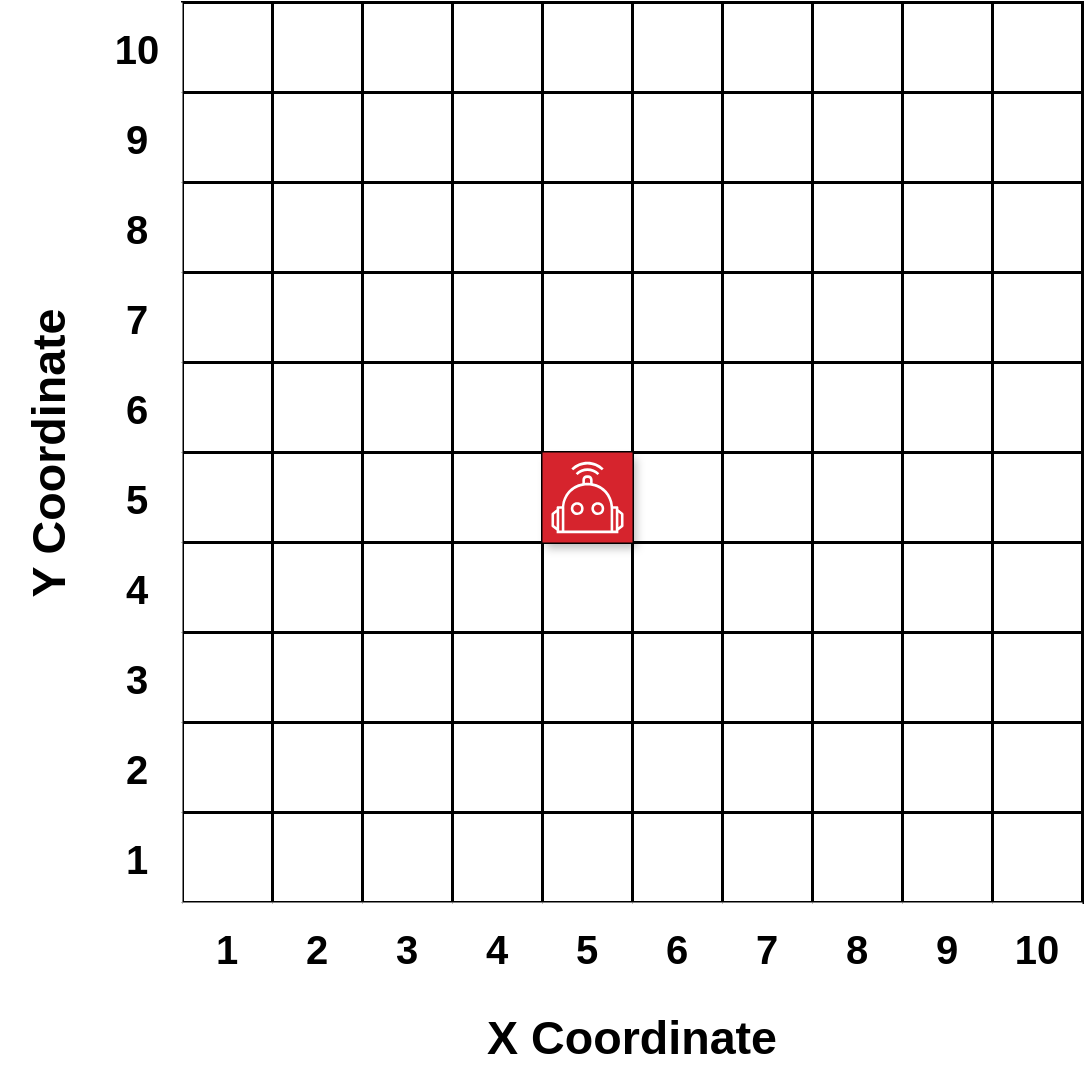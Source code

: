 <?xml version="1.0" encoding="UTF-8"?><mxfile type="Lucidchart-Import" version="17.1.4"><diagram name="Page 1" id="0"><mxGraphModel page="1" pageWidth="1020" pageHeight="1320" grid="1" gridSize="15"><root><mxCell id="0"/><mxCell id="1" parent="0"/><UserObject label="" lucidchartObjectId="P-uQBejS83DT" id="2"><mxCell style="html=1;overflow=block;blockSpacing=1;whiteSpace=wrap;fontSize=13;spacing=3.8;strokeOpacity=100;strokeWidth=1.5;" vertex="1" parent="1"><mxGeometry x="405" y="375" width="45" height="45" as="geometry"/></mxCell></UserObject><UserObject label="" lucidchartObjectId="X-uQfVMB0GnC" id="3"><mxCell style="html=1;overflow=block;blockSpacing=1;whiteSpace=wrap;fontSize=13;spacing=3.8;strokeOpacity=100;strokeWidth=1.5;" vertex="1" parent="1"><mxGeometry x="450" y="375" width="45" height="45" as="geometry"/></mxCell></UserObject><UserObject label="" lucidchartObjectId="Z-uQQnLvhKef" id="4"><mxCell style="html=1;overflow=block;blockSpacing=1;whiteSpace=wrap;fontSize=13;spacing=3.8;strokeOpacity=100;strokeWidth=1.5;" vertex="1" parent="1"><mxGeometry x="495" y="375" width="45" height="45" as="geometry"/></mxCell></UserObject><UserObject label="" lucidchartObjectId="1-uQeoPljiId" id="5"><mxCell style="html=1;overflow=block;blockSpacing=1;whiteSpace=wrap;fontSize=13;spacing=3.8;strokeOpacity=100;strokeWidth=1.5;" vertex="1" parent="1"><mxGeometry x="540" y="375" width="45" height="45" as="geometry"/></mxCell></UserObject><UserObject label="" lucidchartObjectId="3-uQsvAP2Rc6" id="6"><mxCell style="html=1;overflow=block;blockSpacing=1;whiteSpace=wrap;fontSize=13;spacing=3.8;strokeOpacity=100;strokeWidth=1.5;" vertex="1" parent="1"><mxGeometry x="585" y="375" width="45" height="45" as="geometry"/></mxCell></UserObject><UserObject label="" lucidchartObjectId=".-uQCluaXE66" id="7"><mxCell style="html=1;overflow=block;blockSpacing=1;whiteSpace=wrap;fontSize=13;spacing=3.8;strokeOpacity=100;strokeWidth=1.5;" vertex="1" parent="1"><mxGeometry x="630" y="375" width="45" height="45" as="geometry"/></mxCell></UserObject><UserObject label="" lucidchartObjectId=".-uQXAEeQRb_" id="8"><mxCell style="html=1;overflow=block;blockSpacing=1;whiteSpace=wrap;fontSize=13;spacing=3.8;strokeOpacity=100;strokeWidth=1.5;" vertex="1" parent="1"><mxGeometry x="675" y="375" width="45" height="45" as="geometry"/></mxCell></UserObject><UserObject label="" lucidchartObjectId=".-uQE_E9eHIG" id="9"><mxCell style="html=1;overflow=block;blockSpacing=1;whiteSpace=wrap;fontSize=13;spacing=3.8;strokeOpacity=100;strokeWidth=1.5;" vertex="1" parent="1"><mxGeometry x="720" y="375" width="45" height="45" as="geometry"/></mxCell></UserObject><UserObject label="" lucidchartObjectId=".-uQg2MUAhKs" id="10"><mxCell style="html=1;overflow=block;blockSpacing=1;whiteSpace=wrap;fontSize=13;spacing=3.8;strokeOpacity=100;strokeWidth=1.5;" vertex="1" parent="1"><mxGeometry x="765" y="375" width="45" height="45" as="geometry"/></mxCell></UserObject><UserObject label="" lucidchartObjectId=".-uQvHUHTJSk" id="11"><mxCell style="html=1;overflow=block;blockSpacing=1;whiteSpace=wrap;fontSize=13;spacing=3.8;strokeOpacity=100;strokeWidth=1.5;" vertex="1" parent="1"><mxGeometry x="810" y="375" width="45" height="45" as="geometry"/></mxCell></UserObject><UserObject label="" lucidchartObjectId="b_uQmYfJw2Sm" id="12"><mxCell style="html=1;overflow=block;blockSpacing=1;whiteSpace=wrap;fontSize=13;spacing=3.8;strokeOpacity=100;strokeWidth=1.5;" vertex="1" parent="1"><mxGeometry x="405" y="330" width="45" height="45" as="geometry"/></mxCell></UserObject><UserObject label="" lucidchartObjectId="b_uQbW32p_V1" id="13"><mxCell style="html=1;overflow=block;blockSpacing=1;whiteSpace=wrap;fontSize=13;spacing=3.8;strokeOpacity=100;strokeWidth=1.5;" vertex="1" parent="1"><mxGeometry x="450" y="330" width="45" height="45" as="geometry"/></mxCell></UserObject><UserObject label="" lucidchartObjectId="b_uQmKtz3~Qh" id="14"><mxCell style="html=1;overflow=block;blockSpacing=1;whiteSpace=wrap;fontSize=13;spacing=3.8;strokeOpacity=100;strokeWidth=1.5;" vertex="1" parent="1"><mxGeometry x="495" y="330" width="45" height="45" as="geometry"/></mxCell></UserObject><UserObject label="" lucidchartObjectId="b_uQC01rrK9K" id="15"><mxCell style="html=1;overflow=block;blockSpacing=1;whiteSpace=wrap;fontSize=13;spacing=3.8;strokeOpacity=100;strokeWidth=1.5;" vertex="1" parent="1"><mxGeometry x="540" y="330" width="45" height="45" as="geometry"/></mxCell></UserObject><UserObject label="" lucidchartObjectId="b_uQ5tl4kZHR" id="16"><mxCell style="html=1;overflow=block;blockSpacing=1;whiteSpace=wrap;fontSize=13;spacing=3.8;strokeOpacity=100;strokeWidth=1.5;" vertex="1" parent="1"><mxGeometry x="585" y="330" width="45" height="45" as="geometry"/></mxCell></UserObject><UserObject label="" lucidchartObjectId="b_uQyoUjWxx-" id="17"><mxCell style="html=1;overflow=block;blockSpacing=1;whiteSpace=wrap;fontSize=13;spacing=3.8;strokeOpacity=100;strokeWidth=1.5;" vertex="1" parent="1"><mxGeometry x="630" y="330" width="45" height="45" as="geometry"/></mxCell></UserObject><UserObject label="" lucidchartObjectId="b_uQQ3bQevkE" id="18"><mxCell style="html=1;overflow=block;blockSpacing=1;whiteSpace=wrap;fontSize=13;spacing=3.8;strokeOpacity=100;strokeWidth=1.5;" vertex="1" parent="1"><mxGeometry x="675" y="330" width="45" height="45" as="geometry"/></mxCell></UserObject><UserObject label="" lucidchartObjectId="b_uQ-SggikQ7" id="19"><mxCell style="html=1;overflow=block;blockSpacing=1;whiteSpace=wrap;fontSize=13;spacing=3.8;strokeOpacity=100;strokeWidth=1.5;" vertex="1" parent="1"><mxGeometry x="720" y="330" width="45" height="45" as="geometry"/></mxCell></UserObject><UserObject label="" lucidchartObjectId="b_uQKvgB_e8a" id="20"><mxCell style="html=1;overflow=block;blockSpacing=1;whiteSpace=wrap;fontSize=13;spacing=3.8;strokeOpacity=100;strokeWidth=1.5;" vertex="1" parent="1"><mxGeometry x="765" y="330" width="45" height="45" as="geometry"/></mxCell></UserObject><UserObject label="" lucidchartObjectId="b_uQaUpIcw8a" id="21"><mxCell style="html=1;overflow=block;blockSpacing=1;whiteSpace=wrap;fontSize=13;spacing=3.8;strokeOpacity=100;strokeWidth=1.5;" vertex="1" parent="1"><mxGeometry x="810" y="330" width="45" height="45" as="geometry"/></mxCell></UserObject><UserObject label="" lucidchartObjectId="l_uQQKbpxgho" id="22"><mxCell style="html=1;overflow=block;blockSpacing=1;whiteSpace=wrap;fontSize=13;spacing=3.8;strokeOpacity=100;strokeWidth=1.5;" vertex="1" parent="1"><mxGeometry x="405" y="285" width="45" height="45" as="geometry"/></mxCell></UserObject><UserObject label="" lucidchartObjectId="l_uQn2FJyHFE" id="23"><mxCell style="html=1;overflow=block;blockSpacing=1;whiteSpace=wrap;fontSize=13;spacing=3.8;strokeOpacity=100;strokeWidth=1.5;" vertex="1" parent="1"><mxGeometry x="450" y="285" width="45" height="45" as="geometry"/></mxCell></UserObject><UserObject label="" lucidchartObjectId="l_uQ1Wkq9eKk" id="24"><mxCell style="html=1;overflow=block;blockSpacing=1;whiteSpace=wrap;fontSize=13;spacing=3.8;strokeOpacity=100;strokeWidth=1.5;" vertex="1" parent="1"><mxGeometry x="495" y="285" width="45" height="45" as="geometry"/></mxCell></UserObject><UserObject label="" lucidchartObjectId="l_uQTd-HFXBZ" id="25"><mxCell style="html=1;overflow=block;blockSpacing=1;whiteSpace=wrap;fontSize=13;spacing=3.8;strokeOpacity=100;strokeWidth=1.5;" vertex="1" parent="1"><mxGeometry x="540" y="285" width="45" height="45" as="geometry"/></mxCell></UserObject><UserObject label="" lucidchartObjectId="l_uQ3chG6q8f" id="26"><mxCell style="html=1;overflow=block;blockSpacing=1;whiteSpace=wrap;fontSize=13;spacing=3.8;strokeOpacity=100;strokeWidth=1.5;" vertex="1" parent="1"><mxGeometry x="585" y="285" width="45" height="45" as="geometry"/></mxCell></UserObject><UserObject label="" lucidchartObjectId="l_uQMUktvp98" id="27"><mxCell style="html=1;overflow=block;blockSpacing=1;whiteSpace=wrap;fontSize=13;spacing=3.8;strokeOpacity=100;strokeWidth=1.5;" vertex="1" parent="1"><mxGeometry x="630" y="285" width="45" height="45" as="geometry"/></mxCell></UserObject><UserObject label="" lucidchartObjectId="l_uQ1VeFdtBd" id="28"><mxCell style="html=1;overflow=block;blockSpacing=1;whiteSpace=wrap;fontSize=13;spacing=3.8;strokeOpacity=100;strokeWidth=1.5;" vertex="1" parent="1"><mxGeometry x="675" y="285" width="45" height="45" as="geometry"/></mxCell></UserObject><UserObject label="" lucidchartObjectId="l_uQ.UcbP73c" id="29"><mxCell style="html=1;overflow=block;blockSpacing=1;whiteSpace=wrap;fontSize=13;spacing=3.8;strokeOpacity=100;strokeWidth=1.5;" vertex="1" parent="1"><mxGeometry x="720" y="285" width="45" height="45" as="geometry"/></mxCell></UserObject><UserObject label="" lucidchartObjectId="l_uQu7b_To0J" id="30"><mxCell style="html=1;overflow=block;blockSpacing=1;whiteSpace=wrap;fontSize=13;spacing=3.8;strokeOpacity=100;strokeWidth=1.5;" vertex="1" parent="1"><mxGeometry x="765" y="285" width="45" height="45" as="geometry"/></mxCell></UserObject><UserObject label="" lucidchartObjectId="l_uQsYyaZaPi" id="31"><mxCell style="html=1;overflow=block;blockSpacing=1;whiteSpace=wrap;fontSize=13;spacing=3.8;strokeOpacity=100;strokeWidth=1.5;" vertex="1" parent="1"><mxGeometry x="810" y="285" width="45" height="45" as="geometry"/></mxCell></UserObject><UserObject label="" lucidchartObjectId="o_uQ2YcxW8zL" id="32"><mxCell style="html=1;overflow=block;blockSpacing=1;whiteSpace=wrap;fontSize=13;spacing=3.8;strokeOpacity=100;strokeWidth=1.5;" vertex="1" parent="1"><mxGeometry x="405" y="240" width="45" height="45" as="geometry"/></mxCell></UserObject><UserObject label="" lucidchartObjectId="o_uQ~Szi9KzC" id="33"><mxCell style="html=1;overflow=block;blockSpacing=1;whiteSpace=wrap;fontSize=13;spacing=3.8;strokeOpacity=100;strokeWidth=1.5;" vertex="1" parent="1"><mxGeometry x="450" y="240" width="45" height="45" as="geometry"/></mxCell></UserObject><UserObject label="" lucidchartObjectId="o_uQrUcMhg.b" id="34"><mxCell style="html=1;overflow=block;blockSpacing=1;whiteSpace=wrap;fontSize=13;spacing=3.8;strokeOpacity=100;strokeWidth=1.5;" vertex="1" parent="1"><mxGeometry x="495" y="240" width="45" height="45" as="geometry"/></mxCell></UserObject><UserObject label="" lucidchartObjectId="o_uQG9W422hK" id="35"><mxCell style="html=1;overflow=block;blockSpacing=1;whiteSpace=wrap;fontSize=13;spacing=3.8;strokeOpacity=100;strokeWidth=1.5;" vertex="1" parent="1"><mxGeometry x="540" y="240" width="45" height="45" as="geometry"/></mxCell></UserObject><UserObject label="" lucidchartObjectId="o_uQBLA0mlg." id="36"><mxCell style="html=1;overflow=block;blockSpacing=1;whiteSpace=wrap;fontSize=13;spacing=3.8;strokeOpacity=100;strokeWidth=1.5;" vertex="1" parent="1"><mxGeometry x="585" y="240" width="45" height="45" as="geometry"/></mxCell></UserObject><UserObject label="" lucidchartObjectId="o_uQH22RPBdT" id="37"><mxCell style="html=1;overflow=block;blockSpacing=1;whiteSpace=wrap;fontSize=13;spacing=3.8;strokeOpacity=100;strokeWidth=1.5;" vertex="1" parent="1"><mxGeometry x="630" y="240" width="45" height="45" as="geometry"/></mxCell></UserObject><UserObject label="" lucidchartObjectId="o_uQcD6RJTQR" id="38"><mxCell style="html=1;overflow=block;blockSpacing=1;whiteSpace=wrap;fontSize=13;spacing=3.8;strokeOpacity=100;strokeWidth=1.5;" vertex="1" parent="1"><mxGeometry x="675" y="240" width="45" height="45" as="geometry"/></mxCell></UserObject><UserObject label="" lucidchartObjectId="o_uQ1nvmn-Qg" id="39"><mxCell style="html=1;overflow=block;blockSpacing=1;whiteSpace=wrap;fontSize=13;spacing=3.8;strokeOpacity=100;strokeWidth=1.5;" vertex="1" parent="1"><mxGeometry x="720" y="240" width="45" height="45" as="geometry"/></mxCell></UserObject><UserObject label="" lucidchartObjectId="o_uQ0PluKzRl" id="40"><mxCell style="html=1;overflow=block;blockSpacing=1;whiteSpace=wrap;fontSize=13;spacing=3.8;strokeOpacity=100;strokeWidth=1.5;" vertex="1" parent="1"><mxGeometry x="765" y="240" width="45" height="45" as="geometry"/></mxCell></UserObject><UserObject label="" lucidchartObjectId="o_uQ8U80mChj" id="41"><mxCell style="html=1;overflow=block;blockSpacing=1;whiteSpace=wrap;fontSize=13;spacing=3.8;strokeOpacity=100;strokeWidth=1.5;" vertex="1" parent="1"><mxGeometry x="810" y="240" width="45" height="45" as="geometry"/></mxCell></UserObject><UserObject label="" lucidchartObjectId="r_uQyzFVhxIu" id="42"><mxCell style="html=1;overflow=block;blockSpacing=1;whiteSpace=wrap;fontSize=13;spacing=3.8;strokeOpacity=100;strokeWidth=1.5;" vertex="1" parent="1"><mxGeometry x="405" y="195" width="45" height="45" as="geometry"/></mxCell></UserObject><UserObject label="" lucidchartObjectId="r_uQ5FG6E_pm" id="43"><mxCell style="html=1;overflow=block;blockSpacing=1;whiteSpace=wrap;fontSize=13;spacing=3.8;strokeOpacity=100;strokeWidth=1.5;" vertex="1" parent="1"><mxGeometry x="450" y="195" width="45" height="45" as="geometry"/></mxCell></UserObject><UserObject label="" lucidchartObjectId="r_uQtIqkSAAu" id="44"><mxCell style="html=1;overflow=block;blockSpacing=1;whiteSpace=wrap;fontSize=13;spacing=3.8;strokeOpacity=100;strokeWidth=1.5;" vertex="1" parent="1"><mxGeometry x="495" y="195" width="45" height="45" as="geometry"/></mxCell></UserObject><UserObject label="" lucidchartObjectId="r_uQnqiI-WET" id="45"><mxCell style="html=1;overflow=block;blockSpacing=1;whiteSpace=wrap;fontSize=13;spacing=3.8;strokeOpacity=100;strokeWidth=1.5;" vertex="1" parent="1"><mxGeometry x="540" y="195" width="45" height="45" as="geometry"/></mxCell></UserObject><UserObject label="" lucidchartObjectId="r_uQ5.7HxgM3" id="46"><mxCell style="html=1;overflow=block;blockSpacing=1;whiteSpace=wrap;fontSize=13;spacing=3.8;strokeOpacity=100;strokeWidth=1.5;" vertex="1" parent="1"><mxGeometry x="585" y="195" width="45" height="45" as="geometry"/></mxCell></UserObject><UserObject label="" lucidchartObjectId="r_uQYr4mlaGn" id="47"><mxCell style="html=1;overflow=block;blockSpacing=1;whiteSpace=wrap;fontSize=13;spacing=3.8;strokeOpacity=100;strokeWidth=1.5;" vertex="1" parent="1"><mxGeometry x="630" y="195" width="45" height="45" as="geometry"/></mxCell></UserObject><UserObject label="" lucidchartObjectId="r_uQcL2Enr.v" id="48"><mxCell style="html=1;overflow=block;blockSpacing=1;whiteSpace=wrap;fontSize=13;spacing=3.8;strokeOpacity=100;strokeWidth=1.5;" vertex="1" parent="1"><mxGeometry x="675" y="195" width="45" height="45" as="geometry"/></mxCell></UserObject><UserObject label="" lucidchartObjectId="r_uQv-oLeUNh" id="49"><mxCell style="html=1;overflow=block;blockSpacing=1;whiteSpace=wrap;fontSize=13;spacing=3.8;strokeOpacity=100;strokeWidth=1.5;" vertex="1" parent="1"><mxGeometry x="720" y="195" width="45" height="45" as="geometry"/></mxCell></UserObject><UserObject label="" lucidchartObjectId="r_uQmjEJG.eI" id="50"><mxCell style="html=1;overflow=block;blockSpacing=1;whiteSpace=wrap;fontSize=13;spacing=3.8;strokeOpacity=100;strokeWidth=1.5;" vertex="1" parent="1"><mxGeometry x="765" y="195" width="45" height="45" as="geometry"/></mxCell></UserObject><UserObject label="" lucidchartObjectId="r_uQVeo-gt5v" id="51"><mxCell style="html=1;overflow=block;blockSpacing=1;whiteSpace=wrap;fontSize=13;spacing=3.8;strokeOpacity=100;strokeWidth=1.5;" vertex="1" parent="1"><mxGeometry x="810" y="195" width="45" height="45" as="geometry"/></mxCell></UserObject><UserObject label="" lucidchartObjectId="A_uQl9m_t3rU" id="52"><mxCell style="html=1;overflow=block;blockSpacing=1;whiteSpace=wrap;fontSize=13;spacing=3.8;strokeOpacity=100;strokeWidth=1.5;" vertex="1" parent="1"><mxGeometry x="405" y="600" width="45" height="45" as="geometry"/></mxCell></UserObject><UserObject label="" lucidchartObjectId="A_uQUMpqowV0" id="53"><mxCell style="html=1;overflow=block;blockSpacing=1;whiteSpace=wrap;fontSize=13;spacing=3.8;strokeOpacity=100;strokeWidth=1.5;" vertex="1" parent="1"><mxGeometry x="450" y="600" width="45" height="45" as="geometry"/></mxCell></UserObject><UserObject label="" lucidchartObjectId="A_uQ_Nb7VXMW" id="54"><mxCell style="html=1;overflow=block;blockSpacing=1;whiteSpace=wrap;fontSize=13;spacing=3.8;strokeOpacity=100;strokeWidth=1.5;" vertex="1" parent="1"><mxGeometry x="495" y="600" width="45" height="45" as="geometry"/></mxCell></UserObject><UserObject label="" lucidchartObjectId="A_uQ-g5.4AgZ" id="55"><mxCell style="html=1;overflow=block;blockSpacing=1;whiteSpace=wrap;fontSize=13;spacing=3.8;strokeOpacity=100;strokeWidth=1.5;" vertex="1" parent="1"><mxGeometry x="540" y="600" width="45" height="45" as="geometry"/></mxCell></UserObject><UserObject label="" lucidchartObjectId="A_uQIXbV4_ho" id="56"><mxCell style="html=1;overflow=block;blockSpacing=1;whiteSpace=wrap;fontSize=13;spacing=3.8;strokeOpacity=100;strokeWidth=1.5;" vertex="1" parent="1"><mxGeometry x="585" y="600" width="45" height="45" as="geometry"/></mxCell></UserObject><UserObject label="" lucidchartObjectId="A_uQrBDXRZt8" id="57"><mxCell style="html=1;overflow=block;blockSpacing=1;whiteSpace=wrap;fontSize=13;spacing=3.8;strokeOpacity=100;strokeWidth=1.5;" vertex="1" parent="1"><mxGeometry x="630" y="600" width="45" height="45" as="geometry"/></mxCell></UserObject><UserObject label="" lucidchartObjectId="A_uQFJGudGNr" id="58"><mxCell style="html=1;overflow=block;blockSpacing=1;whiteSpace=wrap;fontSize=13;spacing=3.8;strokeOpacity=100;strokeWidth=1.5;" vertex="1" parent="1"><mxGeometry x="675" y="600" width="45" height="45" as="geometry"/></mxCell></UserObject><UserObject label="" lucidchartObjectId="A_uQrqHDcUU." id="59"><mxCell style="html=1;overflow=block;blockSpacing=1;whiteSpace=wrap;fontSize=13;spacing=3.8;strokeOpacity=100;strokeWidth=1.5;" vertex="1" parent="1"><mxGeometry x="720" y="600" width="45" height="45" as="geometry"/></mxCell></UserObject><UserObject label="" lucidchartObjectId="A_uQsRZCgnWx" id="60"><mxCell style="html=1;overflow=block;blockSpacing=1;whiteSpace=wrap;fontSize=13;spacing=3.8;strokeOpacity=100;strokeWidth=1.5;" vertex="1" parent="1"><mxGeometry x="765" y="600" width="45" height="45" as="geometry"/></mxCell></UserObject><UserObject label="" lucidchartObjectId="A_uQ.37~nZ4N" id="61"><mxCell style="html=1;overflow=block;blockSpacing=1;whiteSpace=wrap;fontSize=13;spacing=3.8;strokeOpacity=100;strokeWidth=1.5;" vertex="1" parent="1"><mxGeometry x="810" y="600" width="45" height="45" as="geometry"/></mxCell></UserObject><UserObject label="" lucidchartObjectId="A_uQk1b3UcPN" id="62"><mxCell style="html=1;overflow=block;blockSpacing=1;whiteSpace=wrap;fontSize=13;spacing=3.8;strokeOpacity=100;strokeWidth=1.5;" vertex="1" parent="1"><mxGeometry x="405" y="555" width="45" height="45" as="geometry"/></mxCell></UserObject><UserObject label="" lucidchartObjectId="A_uQo~l-PNKi" id="63"><mxCell style="html=1;overflow=block;blockSpacing=1;whiteSpace=wrap;fontSize=13;spacing=3.8;strokeOpacity=100;strokeWidth=1.5;" vertex="1" parent="1"><mxGeometry x="450" y="555" width="45" height="45" as="geometry"/></mxCell></UserObject><UserObject label="" lucidchartObjectId="A_uQrdyQySK_" id="64"><mxCell style="html=1;overflow=block;blockSpacing=1;whiteSpace=wrap;fontSize=13;spacing=3.8;strokeOpacity=100;strokeWidth=1.5;" vertex="1" parent="1"><mxGeometry x="495" y="555" width="45" height="45" as="geometry"/></mxCell></UserObject><UserObject label="" lucidchartObjectId="A_uQlJT6U2JK" id="65"><mxCell style="html=1;overflow=block;blockSpacing=1;whiteSpace=wrap;fontSize=13;spacing=3.8;strokeOpacity=100;strokeWidth=1.5;" vertex="1" parent="1"><mxGeometry x="540" y="555" width="45" height="45" as="geometry"/></mxCell></UserObject><UserObject label="" lucidchartObjectId="A_uQiqrIekL4" id="66"><mxCell style="html=1;overflow=block;blockSpacing=1;whiteSpace=wrap;fontSize=13;spacing=3.8;strokeOpacity=100;strokeWidth=1.5;" vertex="1" parent="1"><mxGeometry x="585" y="555" width="45" height="45" as="geometry"/></mxCell></UserObject><UserObject label="" lucidchartObjectId="A_uQK1ELuEPz" id="67"><mxCell style="html=1;overflow=block;blockSpacing=1;whiteSpace=wrap;fontSize=13;spacing=3.8;strokeOpacity=100;strokeWidth=1.5;" vertex="1" parent="1"><mxGeometry x="630" y="555" width="45" height="45" as="geometry"/></mxCell></UserObject><UserObject label="" lucidchartObjectId="A_uQfl__my.y" id="68"><mxCell style="html=1;overflow=block;blockSpacing=1;whiteSpace=wrap;fontSize=13;spacing=3.8;strokeOpacity=100;strokeWidth=1.5;" vertex="1" parent="1"><mxGeometry x="675" y="555" width="45" height="45" as="geometry"/></mxCell></UserObject><UserObject label="" lucidchartObjectId="A_uQGs7JPSn1" id="69"><mxCell style="html=1;overflow=block;blockSpacing=1;whiteSpace=wrap;fontSize=13;spacing=3.8;strokeOpacity=100;strokeWidth=1.5;" vertex="1" parent="1"><mxGeometry x="720" y="555" width="45" height="45" as="geometry"/></mxCell></UserObject><UserObject label="" lucidchartObjectId="A_uQeZjf3mLf" id="70"><mxCell style="html=1;overflow=block;blockSpacing=1;whiteSpace=wrap;fontSize=13;spacing=3.8;strokeOpacity=100;strokeWidth=1.5;" vertex="1" parent="1"><mxGeometry x="765" y="555" width="45" height="45" as="geometry"/></mxCell></UserObject><UserObject label="" lucidchartObjectId="A_uQd497.5Tg" id="71"><mxCell style="html=1;overflow=block;blockSpacing=1;whiteSpace=wrap;fontSize=13;spacing=3.8;strokeOpacity=100;strokeWidth=1.5;" vertex="1" parent="1"><mxGeometry x="810" y="555" width="45" height="45" as="geometry"/></mxCell></UserObject><UserObject label="" lucidchartObjectId="A_uQ1rpmx79o" id="72"><mxCell style="html=1;overflow=block;blockSpacing=1;whiteSpace=wrap;fontSize=13;spacing=3.8;strokeOpacity=100;strokeWidth=1.5;" vertex="1" parent="1"><mxGeometry x="405" y="510" width="45" height="45" as="geometry"/></mxCell></UserObject><UserObject label="" lucidchartObjectId="A_uQ7acI86Ew" id="73"><mxCell style="html=1;overflow=block;blockSpacing=1;whiteSpace=wrap;fontSize=13;spacing=3.8;strokeOpacity=100;strokeWidth=1.5;" vertex="1" parent="1"><mxGeometry x="450" y="510" width="45" height="45" as="geometry"/></mxCell></UserObject><UserObject label="" lucidchartObjectId="A_uQ9lcGHQRN" id="74"><mxCell style="html=1;overflow=block;blockSpacing=1;whiteSpace=wrap;fontSize=13;spacing=3.8;strokeOpacity=100;strokeWidth=1.5;" vertex="1" parent="1"><mxGeometry x="495" y="510" width="45" height="45" as="geometry"/></mxCell></UserObject><UserObject label="" lucidchartObjectId="A_uQ-_7G4xyF" id="75"><mxCell style="html=1;overflow=block;blockSpacing=1;whiteSpace=wrap;fontSize=13;spacing=3.8;strokeOpacity=100;strokeWidth=1.5;" vertex="1" parent="1"><mxGeometry x="540" y="510" width="45" height="45" as="geometry"/></mxCell></UserObject><UserObject label="" lucidchartObjectId="A_uQaEfKa7OX" id="76"><mxCell style="html=1;overflow=block;blockSpacing=1;whiteSpace=wrap;fontSize=13;spacing=3.8;strokeOpacity=100;strokeWidth=1.5;" vertex="1" parent="1"><mxGeometry x="585" y="510" width="45" height="45" as="geometry"/></mxCell></UserObject><UserObject label="" lucidchartObjectId="A_uQdDR-lc_b" id="77"><mxCell style="html=1;overflow=block;blockSpacing=1;whiteSpace=wrap;fontSize=13;spacing=3.8;strokeOpacity=100;strokeWidth=1.5;" vertex="1" parent="1"><mxGeometry x="630" y="510" width="45" height="45" as="geometry"/></mxCell></UserObject><UserObject label="" lucidchartObjectId="A_uQVp56pOBt" id="78"><mxCell style="html=1;overflow=block;blockSpacing=1;whiteSpace=wrap;fontSize=13;spacing=3.8;strokeOpacity=100;strokeWidth=1.5;" vertex="1" parent="1"><mxGeometry x="675" y="510" width="45" height="45" as="geometry"/></mxCell></UserObject><UserObject label="" lucidchartObjectId="A_uQoUk~KhPr" id="79"><mxCell style="html=1;overflow=block;blockSpacing=1;whiteSpace=wrap;fontSize=13;spacing=3.8;strokeOpacity=100;strokeWidth=1.5;" vertex="1" parent="1"><mxGeometry x="720" y="510" width="45" height="45" as="geometry"/></mxCell></UserObject><UserObject label="" lucidchartObjectId="A_uQ8aIRPHTt" id="80"><mxCell style="html=1;overflow=block;blockSpacing=1;whiteSpace=wrap;fontSize=13;spacing=3.8;strokeOpacity=100;strokeWidth=1.5;" vertex="1" parent="1"><mxGeometry x="765" y="510" width="45" height="45" as="geometry"/></mxCell></UserObject><UserObject label="" lucidchartObjectId="A_uQVF8JLCKg" id="81"><mxCell style="html=1;overflow=block;blockSpacing=1;whiteSpace=wrap;fontSize=13;spacing=3.8;strokeOpacity=100;strokeWidth=1.5;" vertex="1" parent="1"><mxGeometry x="810" y="510" width="45" height="45" as="geometry"/></mxCell></UserObject><UserObject label="" lucidchartObjectId="A_uQs-~8gVjE" id="82"><mxCell style="html=1;overflow=block;blockSpacing=1;whiteSpace=wrap;fontSize=13;spacing=3.8;strokeOpacity=100;strokeWidth=1.5;" vertex="1" parent="1"><mxGeometry x="405" y="465" width="45" height="45" as="geometry"/></mxCell></UserObject><UserObject label="" lucidchartObjectId="A_uQODCOrniY" id="83"><mxCell style="html=1;overflow=block;blockSpacing=1;whiteSpace=wrap;fontSize=13;spacing=3.8;strokeOpacity=100;strokeWidth=1.5;" vertex="1" parent="1"><mxGeometry x="450" y="465" width="45" height="45" as="geometry"/></mxCell></UserObject><UserObject label="" lucidchartObjectId="A_uQzqy79NTA" id="84"><mxCell style="html=1;overflow=block;blockSpacing=1;whiteSpace=wrap;fontSize=13;spacing=3.8;strokeOpacity=100;strokeWidth=1.5;" vertex="1" parent="1"><mxGeometry x="495" y="465" width="45" height="45" as="geometry"/></mxCell></UserObject><UserObject label="" lucidchartObjectId="A_uQ3hIgjBUv" id="85"><mxCell style="html=1;overflow=block;blockSpacing=1;whiteSpace=wrap;fontSize=13;spacing=3.8;strokeOpacity=100;strokeWidth=1.5;" vertex="1" parent="1"><mxGeometry x="540" y="465" width="45" height="45" as="geometry"/></mxCell></UserObject><UserObject label="" lucidchartObjectId="A_uQqrcnrZh." id="86"><mxCell style="html=1;overflow=block;blockSpacing=1;whiteSpace=wrap;fontSize=13;spacing=3.8;strokeOpacity=100;strokeWidth=1.5;" vertex="1" parent="1"><mxGeometry x="585" y="465" width="45" height="45" as="geometry"/></mxCell></UserObject><UserObject label="" lucidchartObjectId="A_uQ6.VdqLHH" id="87"><mxCell style="html=1;overflow=block;blockSpacing=1;whiteSpace=wrap;fontSize=13;spacing=3.8;strokeOpacity=100;strokeWidth=1.5;" vertex="1" parent="1"><mxGeometry x="630" y="465" width="45" height="45" as="geometry"/></mxCell></UserObject><UserObject label="" lucidchartObjectId="A_uQ.C0TRQF_" id="88"><mxCell style="html=1;overflow=block;blockSpacing=1;whiteSpace=wrap;fontSize=13;spacing=3.8;strokeOpacity=100;strokeWidth=1.5;" vertex="1" parent="1"><mxGeometry x="675" y="465" width="45" height="45" as="geometry"/></mxCell></UserObject><UserObject label="" lucidchartObjectId="A_uQDlFvNv6X" id="89"><mxCell style="html=1;overflow=block;blockSpacing=1;whiteSpace=wrap;fontSize=13;spacing=3.8;strokeOpacity=100;strokeWidth=1.5;" vertex="1" parent="1"><mxGeometry x="720" y="465" width="45" height="45" as="geometry"/></mxCell></UserObject><UserObject label="" lucidchartObjectId="A_uQIJHwmF4s" id="90"><mxCell style="html=1;overflow=block;blockSpacing=1;whiteSpace=wrap;fontSize=13;spacing=3.8;strokeOpacity=100;strokeWidth=1.5;" vertex="1" parent="1"><mxGeometry x="765" y="465" width="45" height="45" as="geometry"/></mxCell></UserObject><UserObject label="" lucidchartObjectId="A_uQQmyopR-g" id="91"><mxCell style="html=1;overflow=block;blockSpacing=1;whiteSpace=wrap;fontSize=13;spacing=3.8;strokeOpacity=100;strokeWidth=1.5;" vertex="1" parent="1"><mxGeometry x="810" y="465" width="45" height="45" as="geometry"/></mxCell></UserObject><UserObject label="" lucidchartObjectId="A_uQHsRsAJYO" id="92"><mxCell style="html=1;overflow=block;blockSpacing=1;whiteSpace=wrap;fontSize=13;spacing=3.8;strokeOpacity=100;strokeWidth=1.5;" vertex="1" parent="1"><mxGeometry x="405" y="420" width="45" height="45" as="geometry"/></mxCell></UserObject><UserObject label="" lucidchartObjectId="A_uQQpDAn6MP" id="93"><mxCell style="html=1;overflow=block;blockSpacing=1;whiteSpace=wrap;fontSize=13;spacing=3.8;strokeOpacity=100;strokeWidth=1.5;" vertex="1" parent="1"><mxGeometry x="450" y="420" width="45" height="45" as="geometry"/></mxCell></UserObject><UserObject label="" lucidchartObjectId="A_uQHPUh68Fl" id="94"><mxCell style="html=1;overflow=block;blockSpacing=1;whiteSpace=wrap;fontSize=13;spacing=3.8;strokeOpacity=100;strokeWidth=1.5;" vertex="1" parent="1"><mxGeometry x="495" y="420" width="45" height="45" as="geometry"/></mxCell></UserObject><UserObject label="" lucidchartObjectId="A_uQOnBY51X2" id="95"><mxCell style="html=1;overflow=block;blockSpacing=1;whiteSpace=wrap;fontSize=13;spacing=3.8;strokeOpacity=100;strokeWidth=1.5;" vertex="1" parent="1"><mxGeometry x="540" y="420" width="45" height="45" as="geometry"/></mxCell></UserObject><UserObject label="" lucidchartObjectId="A_uQyFK8t6Ps" id="96"><mxCell style="html=1;overflow=block;blockSpacing=1;whiteSpace=wrap;fontSize=13;spacing=3.8;strokeOpacity=100;strokeWidth=1.5;" vertex="1" parent="1"><mxGeometry x="585" y="420" width="45" height="45" as="geometry"/></mxCell></UserObject><UserObject label="" lucidchartObjectId="A_uQMQOZU_PS" id="97"><mxCell style="html=1;overflow=block;blockSpacing=1;whiteSpace=wrap;fontSize=13;spacing=3.8;strokeOpacity=100;strokeWidth=1.5;" vertex="1" parent="1"><mxGeometry x="630" y="420" width="45" height="45" as="geometry"/></mxCell></UserObject><UserObject label="" lucidchartObjectId="A_uQ3nQoSFDs" id="98"><mxCell style="html=1;overflow=block;blockSpacing=1;whiteSpace=wrap;fontSize=13;spacing=3.8;strokeOpacity=100;strokeWidth=1.5;" vertex="1" parent="1"><mxGeometry x="675" y="420" width="45" height="45" as="geometry"/></mxCell></UserObject><UserObject label="" lucidchartObjectId="A_uQnTW~iPTu" id="99"><mxCell style="html=1;overflow=block;blockSpacing=1;whiteSpace=wrap;fontSize=13;spacing=3.8;strokeOpacity=100;strokeWidth=1.5;" vertex="1" parent="1"><mxGeometry x="720" y="420" width="45" height="45" as="geometry"/></mxCell></UserObject><UserObject label="" lucidchartObjectId="A_uQdDxTmCjn" id="100"><mxCell style="html=1;overflow=block;blockSpacing=1;whiteSpace=wrap;fontSize=13;spacing=3.8;strokeOpacity=100;strokeWidth=1.5;" vertex="1" parent="1"><mxGeometry x="765" y="420" width="45" height="45" as="geometry"/></mxCell></UserObject><UserObject label="" lucidchartObjectId="A_uQ7xCvTiIi" id="101"><mxCell style="html=1;overflow=block;blockSpacing=1;whiteSpace=wrap;fontSize=13;spacing=3.8;strokeOpacity=100;strokeWidth=1.5;" vertex="1" parent="1"><mxGeometry x="810" y="420" width="45" height="45" as="geometry"/></mxCell></UserObject><UserObject label="1" lucidchartObjectId="-_uQ4v7DIf9e" id="102"><mxCell style="html=1;overflow=block;blockSpacing=1;whiteSpace=wrap;fontSize=20;fontColor=default;fontStyle=1;spacing=3.8;strokeOpacity=0;strokeWidth=1.5;" vertex="1" parent="1"><mxGeometry x="405" y="645" width="45" height="45" as="geometry"/></mxCell></UserObject><UserObject label="2" lucidchartObjectId="-_uQVRDP8_96" id="103"><mxCell style="html=1;overflow=block;blockSpacing=1;whiteSpace=wrap;fontSize=20;fontColor=default;fontStyle=1;spacing=3.8;strokeOpacity=0;strokeWidth=1.5;" vertex="1" parent="1"><mxGeometry x="450" y="645" width="45" height="45" as="geometry"/></mxCell></UserObject><UserObject label="3" lucidchartObjectId="-_uQVkVb7TMR" id="104"><mxCell style="html=1;overflow=block;blockSpacing=1;whiteSpace=wrap;fontSize=20;fontColor=default;fontStyle=1;spacing=3.8;strokeOpacity=0;strokeWidth=1.5;" vertex="1" parent="1"><mxGeometry x="495" y="645" width="45" height="45" as="geometry"/></mxCell></UserObject><UserObject label="4" lucidchartObjectId="-_uQw_DqAuDO" id="105"><mxCell style="html=1;overflow=block;blockSpacing=1;whiteSpace=wrap;fontSize=20;fontColor=default;fontStyle=1;spacing=3.8;strokeOpacity=0;strokeWidth=1.5;" vertex="1" parent="1"><mxGeometry x="540" y="645" width="45" height="45" as="geometry"/></mxCell></UserObject><UserObject label="5" lucidchartObjectId="-_uQ7.L14lWT" id="106"><mxCell style="html=1;overflow=block;blockSpacing=1;whiteSpace=wrap;fontSize=20;fontColor=default;fontStyle=1;spacing=3.8;strokeOpacity=0;strokeWidth=1.5;" vertex="1" parent="1"><mxGeometry x="585" y="645" width="45" height="45" as="geometry"/></mxCell></UserObject><UserObject label="6" lucidchartObjectId="-_uQGZLCVHY~" id="107"><mxCell style="html=1;overflow=block;blockSpacing=1;whiteSpace=wrap;fontSize=20;fontColor=default;fontStyle=1;spacing=3.8;strokeOpacity=0;strokeWidth=1.5;" vertex="1" parent="1"><mxGeometry x="630" y="645" width="45" height="45" as="geometry"/></mxCell></UserObject><UserObject label="7" lucidchartObjectId="-_uQcfMBXZTO" id="108"><mxCell style="html=1;overflow=block;blockSpacing=1;whiteSpace=wrap;fontSize=20;fontColor=default;fontStyle=1;spacing=3.8;strokeOpacity=0;strokeWidth=1.5;" vertex="1" parent="1"><mxGeometry x="675" y="645" width="45" height="45" as="geometry"/></mxCell></UserObject><UserObject label="8" lucidchartObjectId="-_uQFMFVVn_f" id="109"><mxCell style="html=1;overflow=block;blockSpacing=1;whiteSpace=wrap;fontSize=20;fontColor=default;fontStyle=1;spacing=3.8;strokeOpacity=0;strokeWidth=1.5;" vertex="1" parent="1"><mxGeometry x="720" y="645" width="45" height="45" as="geometry"/></mxCell></UserObject><UserObject label="9" lucidchartObjectId="-_uQKQNI~GB8" id="110"><mxCell style="html=1;overflow=block;blockSpacing=1;whiteSpace=wrap;fontSize=20;fontColor=default;fontStyle=1;spacing=3.8;strokeOpacity=0;strokeWidth=1.5;" vertex="1" parent="1"><mxGeometry x="765" y="645" width="45" height="45" as="geometry"/></mxCell></UserObject><UserObject label="10" lucidchartObjectId="-_uQdcvXK~6m" id="111"><mxCell style="html=1;overflow=block;blockSpacing=1;whiteSpace=wrap;fontSize=20;fontColor=default;fontStyle=1;spacing=3.8;strokeOpacity=0;strokeWidth=1.5;" vertex="1" parent="1"><mxGeometry x="810" y="645" width="45" height="45" as="geometry"/></mxCell></UserObject><UserObject label="6" lucidchartObjectId="Z.uQtj3_Edxz" id="112"><mxCell style="html=1;overflow=block;blockSpacing=1;whiteSpace=wrap;fontSize=20;fontColor=default;fontStyle=1;spacing=3.8;strokeOpacity=0;strokeWidth=1.5;" vertex="1" parent="1"><mxGeometry x="360" y="375" width="45" height="45" as="geometry"/></mxCell></UserObject><UserObject label="7" lucidchartObjectId="Z.uQkZefJLcG" id="113"><mxCell style="html=1;overflow=block;blockSpacing=1;whiteSpace=wrap;fontSize=20;fontColor=default;fontStyle=1;spacing=3.8;strokeOpacity=0;strokeWidth=1.5;" vertex="1" parent="1"><mxGeometry x="360" y="330" width="45" height="45" as="geometry"/></mxCell></UserObject><UserObject label="8" lucidchartObjectId="Z.uQw4jiv6VK" id="114"><mxCell style="html=1;overflow=block;blockSpacing=1;whiteSpace=wrap;fontSize=20;fontColor=default;fontStyle=1;spacing=3.8;strokeOpacity=0;strokeWidth=1.5;" vertex="1" parent="1"><mxGeometry x="360" y="285" width="45" height="45" as="geometry"/></mxCell></UserObject><UserObject label="9" lucidchartObjectId="Z.uQBOfo~hj." id="115"><mxCell style="html=1;overflow=block;blockSpacing=1;whiteSpace=wrap;fontSize=20;fontColor=default;fontStyle=1;spacing=3.8;strokeOpacity=0;strokeWidth=1.5;" vertex="1" parent="1"><mxGeometry x="360" y="240" width="45" height="45" as="geometry"/></mxCell></UserObject><UserObject label="10" lucidchartObjectId="Z.uQ.OJ3F9xC" id="116"><mxCell style="html=1;overflow=block;blockSpacing=1;whiteSpace=wrap;fontSize=20;fontColor=default;fontStyle=1;spacing=3.8;strokeOpacity=0;strokeWidth=1.5;" vertex="1" parent="1"><mxGeometry x="360" y="195" width="45" height="45" as="geometry"/></mxCell></UserObject><UserObject label="1" lucidchartObjectId="Z.uQQpCDwKgr" id="117"><mxCell style="html=1;overflow=block;blockSpacing=1;whiteSpace=wrap;fontSize=20;fontColor=default;fontStyle=1;spacing=3.8;strokeOpacity=0;strokeWidth=1.5;" vertex="1" parent="1"><mxGeometry x="360" y="600" width="45" height="45" as="geometry"/></mxCell></UserObject><UserObject label="2" lucidchartObjectId="Z.uQpcSKfttK" id="118"><mxCell style="html=1;overflow=block;blockSpacing=1;whiteSpace=wrap;fontSize=20;fontColor=default;fontStyle=1;spacing=3.8;strokeOpacity=0;strokeWidth=1.5;" vertex="1" parent="1"><mxGeometry x="360" y="555" width="45" height="45" as="geometry"/></mxCell></UserObject><UserObject label="3" lucidchartObjectId="Z.uQsnFcf5dz" id="119"><mxCell style="html=1;overflow=block;blockSpacing=1;whiteSpace=wrap;fontSize=20;fontColor=default;fontStyle=1;spacing=3.8;strokeOpacity=0;strokeWidth=1.5;" vertex="1" parent="1"><mxGeometry x="360" y="510" width="45" height="45" as="geometry"/></mxCell></UserObject><UserObject label="4" lucidchartObjectId="Z.uQOht7EVu_" id="120"><mxCell style="html=1;overflow=block;blockSpacing=1;whiteSpace=wrap;fontSize=20;fontColor=default;fontStyle=1;spacing=3.8;strokeOpacity=0;strokeWidth=1.5;" vertex="1" parent="1"><mxGeometry x="360" y="465" width="45" height="45" as="geometry"/></mxCell></UserObject><UserObject label="5" lucidchartObjectId="Z.uQICWO6L55" id="121"><mxCell style="html=1;overflow=block;blockSpacing=1;whiteSpace=wrap;fontSize=20;fontColor=default;fontStyle=1;spacing=3.8;strokeOpacity=0;strokeWidth=1.5;" vertex="1" parent="1"><mxGeometry x="360" y="420" width="45" height="45" as="geometry"/></mxCell></UserObject><UserObject label="" lucidchartObjectId="Z.uQSuO1Gk6Q" id="122"><mxCell style="html=1;overflow=block;blockSpacing=1;whiteSpace=wrap;fontSize=13;spacing=3.8;strokeOpacity=0;strokeWidth=1.5;" vertex="1" parent="1"><mxGeometry x="360" y="645" width="45" height="45" as="geometry"/></mxCell></UserObject><UserObject label="X Coordinate" lucidchartObjectId="M~uQUJ8h5vBp" id="123"><mxCell style="html=1;overflow=block;blockSpacing=1;whiteSpace=wrap;fontSize=23.3;fontColor=default;fontStyle=1;spacing=3.8;strokeOpacity=0;fillOpacity=0;fillColor=#ffffff;strokeWidth=1.5;" vertex="1" parent="1"><mxGeometry x="540" y="690" width="180" height="45" as="geometry"/></mxCell></UserObject><UserObject label="Y Coordinate" lucidchartObjectId="1~uQg2akXkOY" id="124"><mxCell style="html=1;overflow=block;blockSpacing=1;whiteSpace=wrap;fontSize=23.3;fontColor=default;fontStyle=1;spacing=3.8;strokeOpacity=0;fillOpacity=0;rotation=-90;fillColor=#ffffff;strokeWidth=1.5;" vertex="1" parent="1"><mxGeometry x="248" y="398" width="180" height="45" as="geometry"/></mxCell></UserObject><UserObject label="" lucidchartObjectId="GavQrm3HHObX" id="125"><mxCell style="html=1;overflow=block;blockSpacing=1;whiteSpace=wrap;shape=mxgraph.aws4.resourceIcon;resIcon=mxgraph.aws4.robotics;labelPosition=center;verticalLabelPosition=bottom;align=center;verticalAlign=top;pointerEvents=1;fontSize=13;spacing=0;strokeColor=#ffffff;shadow=1;fillColor=#d6242d;strokeWidth=1.5;" vertex="1" parent="1"><mxGeometry x="585" y="420" width="45" height="45" as="geometry"/></mxCell></UserObject></root></mxGraphModel></diagram></mxfile>